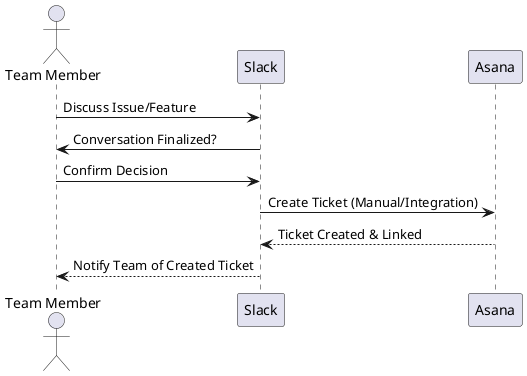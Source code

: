 @startuml
actor "Team Member" as Member
participant "Slack" as Slack
participant "Asana" as Asana

Member -> Slack: Discuss Issue/Feature
Slack -> Member: Conversation Finalized?
Member -> Slack: Confirm Decision
Slack -> Asana: Create Ticket (Manual/Integration)
Asana --> Slack: Ticket Created & Linked
Slack --> Member: Notify Team of Created Ticket
@enduml

